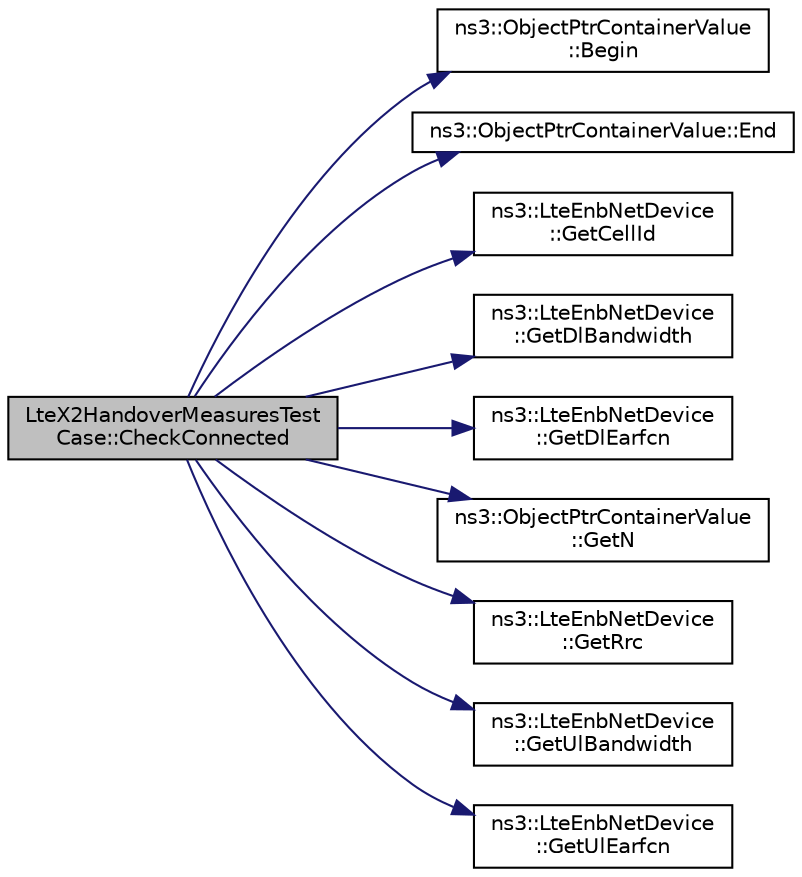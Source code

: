 digraph "LteX2HandoverMeasuresTestCase::CheckConnected"
{
 // LATEX_PDF_SIZE
  edge [fontname="Helvetica",fontsize="10",labelfontname="Helvetica",labelfontsize="10"];
  node [fontname="Helvetica",fontsize="10",shape=record];
  rankdir="LR";
  Node1 [label="LteX2HandoverMeasuresTest\lCase::CheckConnected",height=0.2,width=0.4,color="black", fillcolor="grey75", style="filled", fontcolor="black",tooltip="Check connected function."];
  Node1 -> Node2 [color="midnightblue",fontsize="10",style="solid",fontname="Helvetica"];
  Node2 [label="ns3::ObjectPtrContainerValue\l::Begin",height=0.2,width=0.4,color="black", fillcolor="white", style="filled",URL="$classns3_1_1_object_ptr_container_value.html#a7157aeab3639a83454098ed83a6ca355",tooltip="Get an iterator to the first Object."];
  Node1 -> Node3 [color="midnightblue",fontsize="10",style="solid",fontname="Helvetica"];
  Node3 [label="ns3::ObjectPtrContainerValue::End",height=0.2,width=0.4,color="black", fillcolor="white", style="filled",URL="$classns3_1_1_object_ptr_container_value.html#acd3f90d1ff364038d27dff53a286797d",tooltip="Get an iterator to the past-the-end Object."];
  Node1 -> Node4 [color="midnightblue",fontsize="10",style="solid",fontname="Helvetica"];
  Node4 [label="ns3::LteEnbNetDevice\l::GetCellId",height=0.2,width=0.4,color="black", fillcolor="white", style="filled",URL="$classns3_1_1_lte_enb_net_device.html#af8327c717527f8a70838fa95becc2adb",tooltip=" "];
  Node1 -> Node5 [color="midnightblue",fontsize="10",style="solid",fontname="Helvetica"];
  Node5 [label="ns3::LteEnbNetDevice\l::GetDlBandwidth",height=0.2,width=0.4,color="black", fillcolor="white", style="filled",URL="$classns3_1_1_lte_enb_net_device.html#a67c2350cd35cc156ed959202d4ce8881",tooltip=" "];
  Node1 -> Node6 [color="midnightblue",fontsize="10",style="solid",fontname="Helvetica"];
  Node6 [label="ns3::LteEnbNetDevice\l::GetDlEarfcn",height=0.2,width=0.4,color="black", fillcolor="white", style="filled",URL="$classns3_1_1_lte_enb_net_device.html#a7a3b519b838d1f8f6c28ef25f0963433",tooltip=" "];
  Node1 -> Node7 [color="midnightblue",fontsize="10",style="solid",fontname="Helvetica"];
  Node7 [label="ns3::ObjectPtrContainerValue\l::GetN",height=0.2,width=0.4,color="black", fillcolor="white", style="filled",URL="$classns3_1_1_object_ptr_container_value.html#a66a060d1f1f1668074acace40ac61392",tooltip="Get the number of Objects."];
  Node1 -> Node8 [color="midnightblue",fontsize="10",style="solid",fontname="Helvetica"];
  Node8 [label="ns3::LteEnbNetDevice\l::GetRrc",height=0.2,width=0.4,color="black", fillcolor="white", style="filled",URL="$classns3_1_1_lte_enb_net_device.html#a7f13136ed88d218448df94cac4748cdd",tooltip=" "];
  Node1 -> Node9 [color="midnightblue",fontsize="10",style="solid",fontname="Helvetica"];
  Node9 [label="ns3::LteEnbNetDevice\l::GetUlBandwidth",height=0.2,width=0.4,color="black", fillcolor="white", style="filled",URL="$classns3_1_1_lte_enb_net_device.html#a907790c0ef03f0c69626b2bfdc81553f",tooltip=" "];
  Node1 -> Node10 [color="midnightblue",fontsize="10",style="solid",fontname="Helvetica"];
  Node10 [label="ns3::LteEnbNetDevice\l::GetUlEarfcn",height=0.2,width=0.4,color="black", fillcolor="white", style="filled",URL="$classns3_1_1_lte_enb_net_device.html#a6a2b17490d3740d9c18638ac6ee4ed1e",tooltip=" "];
}
